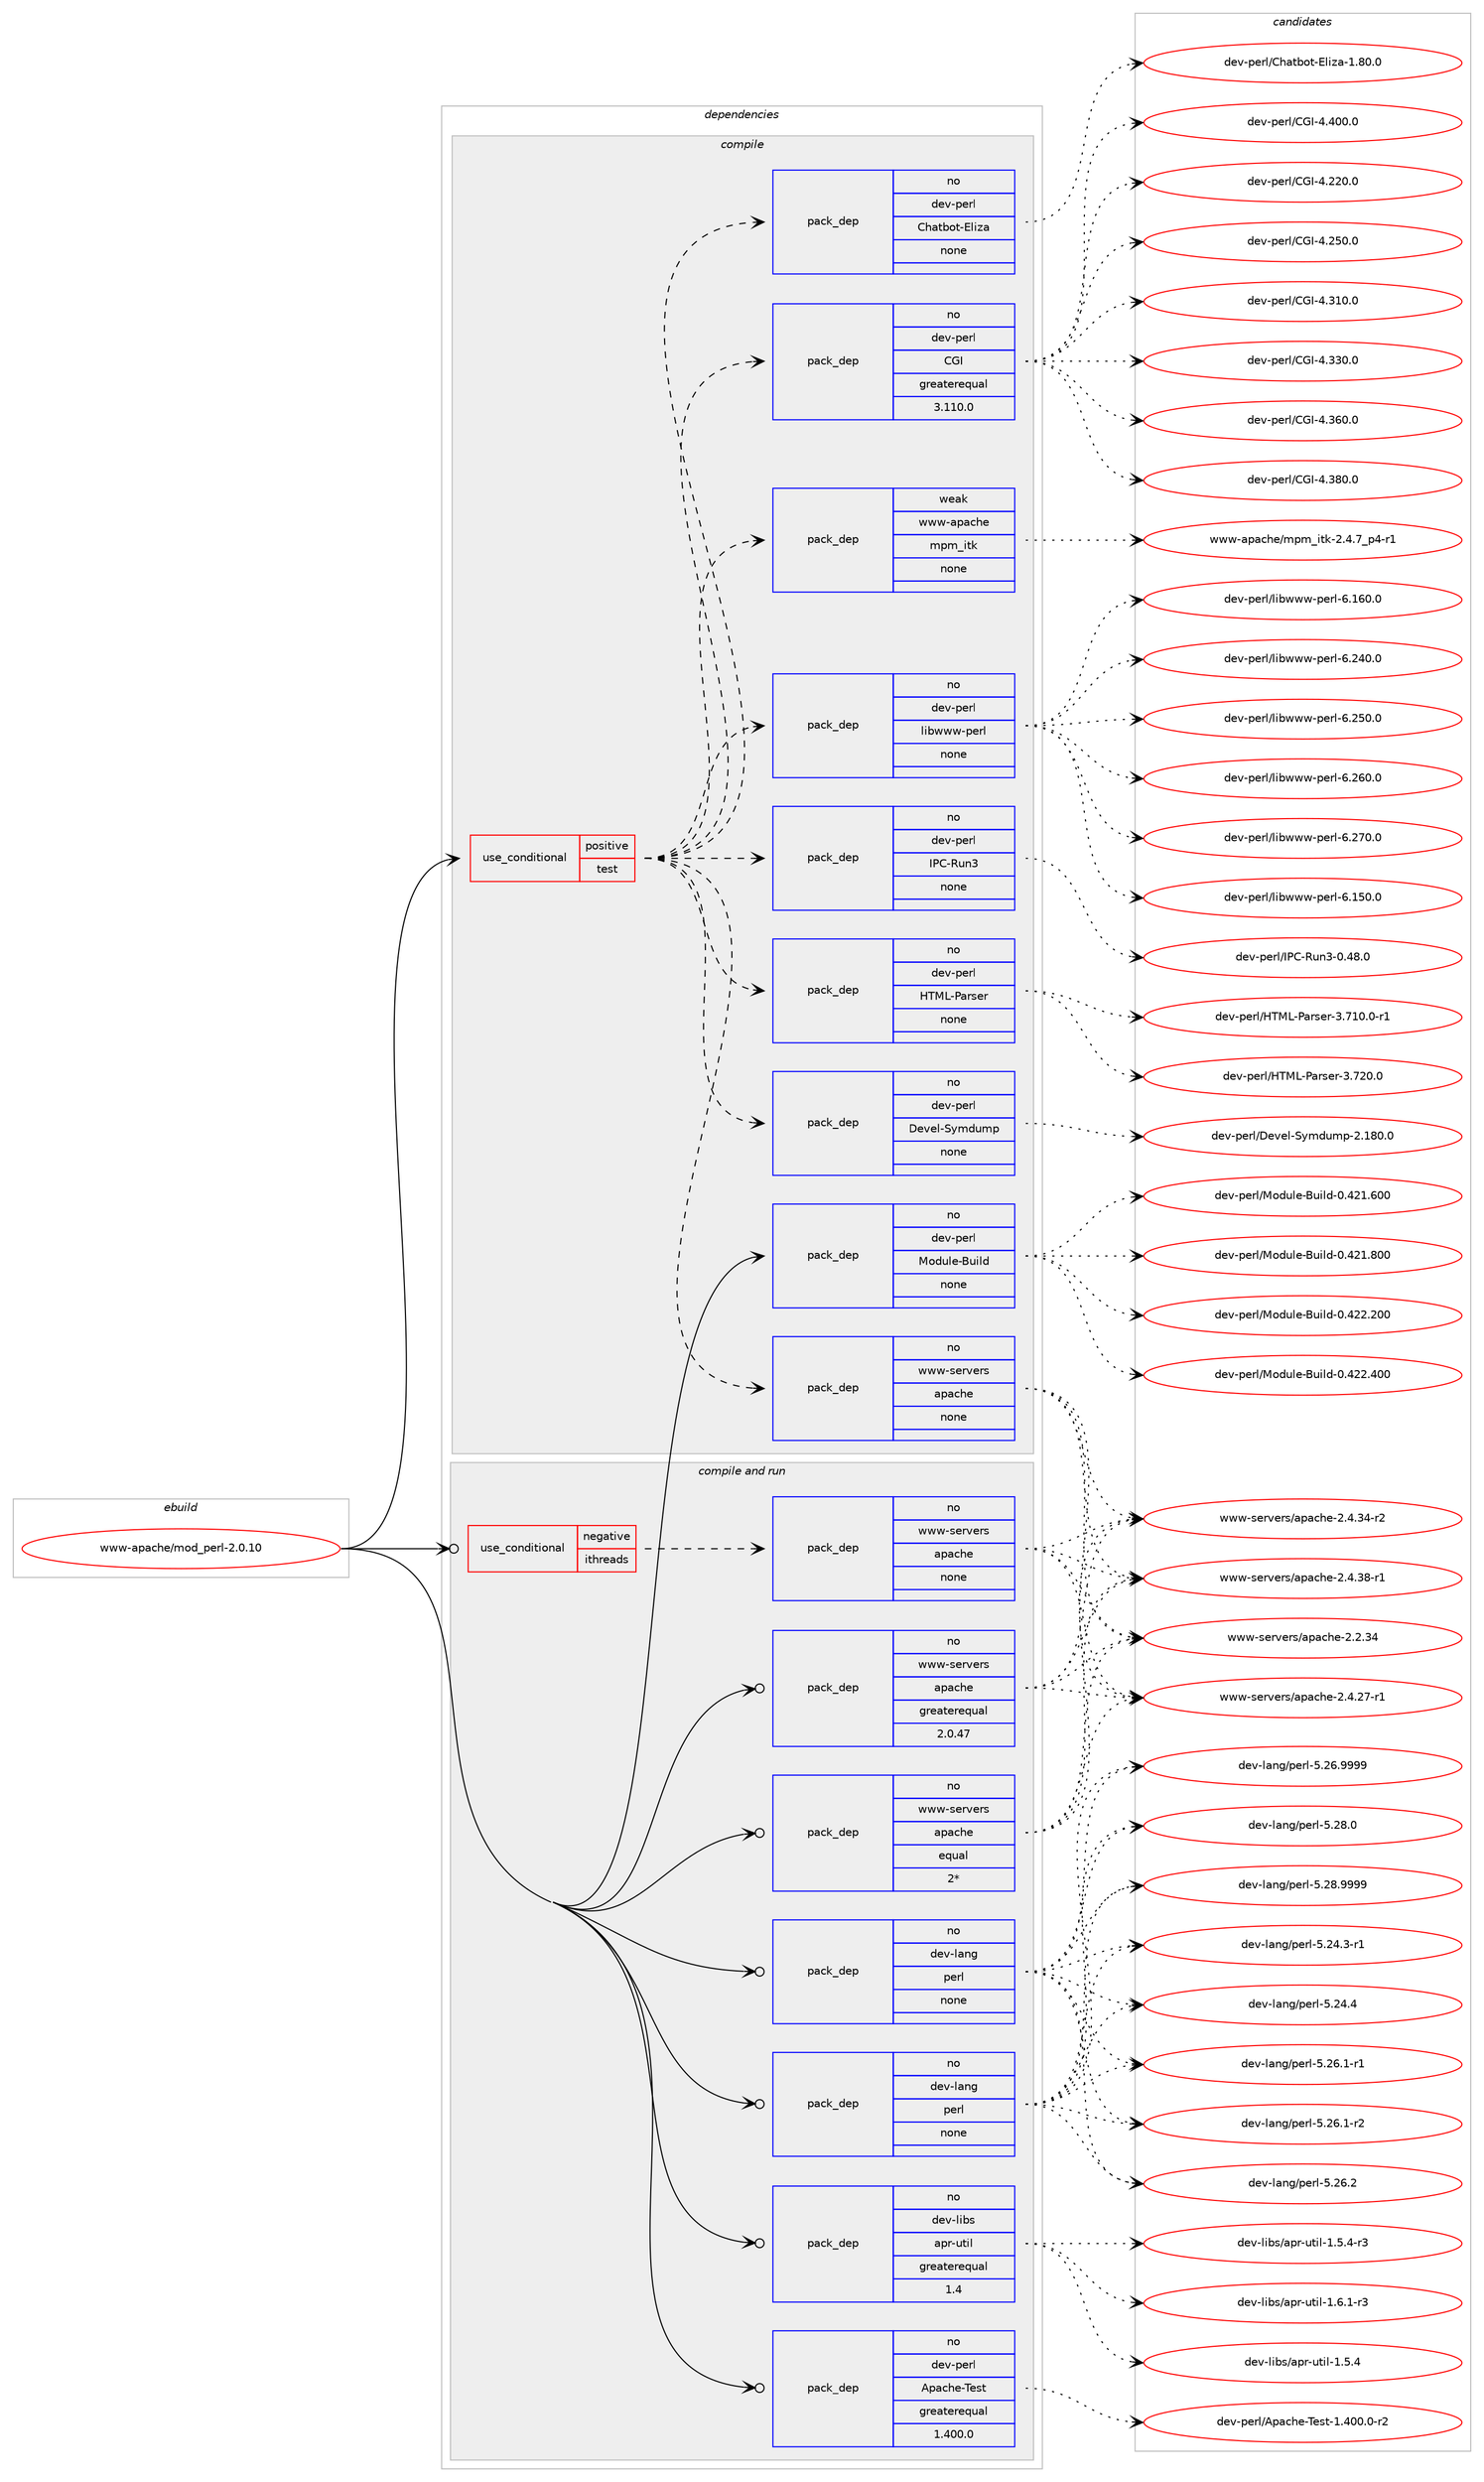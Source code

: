 digraph prolog {

# *************
# Graph options
# *************

newrank=true;
concentrate=true;
compound=true;
graph [rankdir=LR,fontname=Helvetica,fontsize=10,ranksep=1.5];#, ranksep=2.5, nodesep=0.2];
edge  [arrowhead=vee];
node  [fontname=Helvetica,fontsize=10];

# **********
# The ebuild
# **********

subgraph cluster_leftcol {
color=gray;
rank=same;
label=<<i>ebuild</i>>;
id [label="www-apache/mod_perl-2.0.10", color=red, width=4, href="../www-apache/mod_perl-2.0.10.svg"];
}

# ****************
# The dependencies
# ****************

subgraph cluster_midcol {
color=gray;
label=<<i>dependencies</i>>;
subgraph cluster_compile {
fillcolor="#eeeeee";
style=filled;
label=<<i>compile</i>>;
subgraph cond462836 {
dependency1743587 [label=<<TABLE BORDER="0" CELLBORDER="1" CELLSPACING="0" CELLPADDING="4"><TR><TD ROWSPAN="3" CELLPADDING="10">use_conditional</TD></TR><TR><TD>positive</TD></TR><TR><TD>test</TD></TR></TABLE>>, shape=none, color=red];
subgraph pack1251623 {
dependency1743588 [label=<<TABLE BORDER="0" CELLBORDER="1" CELLSPACING="0" CELLPADDING="4" WIDTH="220"><TR><TD ROWSPAN="6" CELLPADDING="30">pack_dep</TD></TR><TR><TD WIDTH="110">no</TD></TR><TR><TD>dev-perl</TD></TR><TR><TD>CGI</TD></TR><TR><TD>greaterequal</TD></TR><TR><TD>3.110.0</TD></TR></TABLE>>, shape=none, color=blue];
}
dependency1743587:e -> dependency1743588:w [weight=20,style="dashed",arrowhead="vee"];
subgraph pack1251624 {
dependency1743589 [label=<<TABLE BORDER="0" CELLBORDER="1" CELLSPACING="0" CELLPADDING="4" WIDTH="220"><TR><TD ROWSPAN="6" CELLPADDING="30">pack_dep</TD></TR><TR><TD WIDTH="110">no</TD></TR><TR><TD>dev-perl</TD></TR><TR><TD>Chatbot-Eliza</TD></TR><TR><TD>none</TD></TR><TR><TD></TD></TR></TABLE>>, shape=none, color=blue];
}
dependency1743587:e -> dependency1743589:w [weight=20,style="dashed",arrowhead="vee"];
subgraph pack1251625 {
dependency1743590 [label=<<TABLE BORDER="0" CELLBORDER="1" CELLSPACING="0" CELLPADDING="4" WIDTH="220"><TR><TD ROWSPAN="6" CELLPADDING="30">pack_dep</TD></TR><TR><TD WIDTH="110">no</TD></TR><TR><TD>dev-perl</TD></TR><TR><TD>Devel-Symdump</TD></TR><TR><TD>none</TD></TR><TR><TD></TD></TR></TABLE>>, shape=none, color=blue];
}
dependency1743587:e -> dependency1743590:w [weight=20,style="dashed",arrowhead="vee"];
subgraph pack1251626 {
dependency1743591 [label=<<TABLE BORDER="0" CELLBORDER="1" CELLSPACING="0" CELLPADDING="4" WIDTH="220"><TR><TD ROWSPAN="6" CELLPADDING="30">pack_dep</TD></TR><TR><TD WIDTH="110">no</TD></TR><TR><TD>dev-perl</TD></TR><TR><TD>HTML-Parser</TD></TR><TR><TD>none</TD></TR><TR><TD></TD></TR></TABLE>>, shape=none, color=blue];
}
dependency1743587:e -> dependency1743591:w [weight=20,style="dashed",arrowhead="vee"];
subgraph pack1251627 {
dependency1743592 [label=<<TABLE BORDER="0" CELLBORDER="1" CELLSPACING="0" CELLPADDING="4" WIDTH="220"><TR><TD ROWSPAN="6" CELLPADDING="30">pack_dep</TD></TR><TR><TD WIDTH="110">no</TD></TR><TR><TD>dev-perl</TD></TR><TR><TD>IPC-Run3</TD></TR><TR><TD>none</TD></TR><TR><TD></TD></TR></TABLE>>, shape=none, color=blue];
}
dependency1743587:e -> dependency1743592:w [weight=20,style="dashed",arrowhead="vee"];
subgraph pack1251628 {
dependency1743593 [label=<<TABLE BORDER="0" CELLBORDER="1" CELLSPACING="0" CELLPADDING="4" WIDTH="220"><TR><TD ROWSPAN="6" CELLPADDING="30">pack_dep</TD></TR><TR><TD WIDTH="110">no</TD></TR><TR><TD>dev-perl</TD></TR><TR><TD>libwww-perl</TD></TR><TR><TD>none</TD></TR><TR><TD></TD></TR></TABLE>>, shape=none, color=blue];
}
dependency1743587:e -> dependency1743593:w [weight=20,style="dashed",arrowhead="vee"];
subgraph pack1251629 {
dependency1743594 [label=<<TABLE BORDER="0" CELLBORDER="1" CELLSPACING="0" CELLPADDING="4" WIDTH="220"><TR><TD ROWSPAN="6" CELLPADDING="30">pack_dep</TD></TR><TR><TD WIDTH="110">no</TD></TR><TR><TD>www-servers</TD></TR><TR><TD>apache</TD></TR><TR><TD>none</TD></TR><TR><TD></TD></TR></TABLE>>, shape=none, color=blue];
}
dependency1743587:e -> dependency1743594:w [weight=20,style="dashed",arrowhead="vee"];
subgraph pack1251630 {
dependency1743595 [label=<<TABLE BORDER="0" CELLBORDER="1" CELLSPACING="0" CELLPADDING="4" WIDTH="220"><TR><TD ROWSPAN="6" CELLPADDING="30">pack_dep</TD></TR><TR><TD WIDTH="110">weak</TD></TR><TR><TD>www-apache</TD></TR><TR><TD>mpm_itk</TD></TR><TR><TD>none</TD></TR><TR><TD></TD></TR></TABLE>>, shape=none, color=blue];
}
dependency1743587:e -> dependency1743595:w [weight=20,style="dashed",arrowhead="vee"];
}
id:e -> dependency1743587:w [weight=20,style="solid",arrowhead="vee"];
subgraph pack1251631 {
dependency1743596 [label=<<TABLE BORDER="0" CELLBORDER="1" CELLSPACING="0" CELLPADDING="4" WIDTH="220"><TR><TD ROWSPAN="6" CELLPADDING="30">pack_dep</TD></TR><TR><TD WIDTH="110">no</TD></TR><TR><TD>dev-perl</TD></TR><TR><TD>Module-Build</TD></TR><TR><TD>none</TD></TR><TR><TD></TD></TR></TABLE>>, shape=none, color=blue];
}
id:e -> dependency1743596:w [weight=20,style="solid",arrowhead="vee"];
}
subgraph cluster_compileandrun {
fillcolor="#eeeeee";
style=filled;
label=<<i>compile and run</i>>;
subgraph cond462837 {
dependency1743597 [label=<<TABLE BORDER="0" CELLBORDER="1" CELLSPACING="0" CELLPADDING="4"><TR><TD ROWSPAN="3" CELLPADDING="10">use_conditional</TD></TR><TR><TD>negative</TD></TR><TR><TD>ithreads</TD></TR></TABLE>>, shape=none, color=red];
subgraph pack1251632 {
dependency1743598 [label=<<TABLE BORDER="0" CELLBORDER="1" CELLSPACING="0" CELLPADDING="4" WIDTH="220"><TR><TD ROWSPAN="6" CELLPADDING="30">pack_dep</TD></TR><TR><TD WIDTH="110">no</TD></TR><TR><TD>www-servers</TD></TR><TR><TD>apache</TD></TR><TR><TD>none</TD></TR><TR><TD></TD></TR></TABLE>>, shape=none, color=blue];
}
dependency1743597:e -> dependency1743598:w [weight=20,style="dashed",arrowhead="vee"];
}
id:e -> dependency1743597:w [weight=20,style="solid",arrowhead="odotvee"];
subgraph pack1251633 {
dependency1743599 [label=<<TABLE BORDER="0" CELLBORDER="1" CELLSPACING="0" CELLPADDING="4" WIDTH="220"><TR><TD ROWSPAN="6" CELLPADDING="30">pack_dep</TD></TR><TR><TD WIDTH="110">no</TD></TR><TR><TD>dev-lang</TD></TR><TR><TD>perl</TD></TR><TR><TD>none</TD></TR><TR><TD></TD></TR></TABLE>>, shape=none, color=blue];
}
id:e -> dependency1743599:w [weight=20,style="solid",arrowhead="odotvee"];
subgraph pack1251634 {
dependency1743600 [label=<<TABLE BORDER="0" CELLBORDER="1" CELLSPACING="0" CELLPADDING="4" WIDTH="220"><TR><TD ROWSPAN="6" CELLPADDING="30">pack_dep</TD></TR><TR><TD WIDTH="110">no</TD></TR><TR><TD>dev-lang</TD></TR><TR><TD>perl</TD></TR><TR><TD>none</TD></TR><TR><TD></TD></TR></TABLE>>, shape=none, color=blue];
}
id:e -> dependency1743600:w [weight=20,style="solid",arrowhead="odotvee"];
subgraph pack1251635 {
dependency1743601 [label=<<TABLE BORDER="0" CELLBORDER="1" CELLSPACING="0" CELLPADDING="4" WIDTH="220"><TR><TD ROWSPAN="6" CELLPADDING="30">pack_dep</TD></TR><TR><TD WIDTH="110">no</TD></TR><TR><TD>dev-libs</TD></TR><TR><TD>apr-util</TD></TR><TR><TD>greaterequal</TD></TR><TR><TD>1.4</TD></TR></TABLE>>, shape=none, color=blue];
}
id:e -> dependency1743601:w [weight=20,style="solid",arrowhead="odotvee"];
subgraph pack1251636 {
dependency1743602 [label=<<TABLE BORDER="0" CELLBORDER="1" CELLSPACING="0" CELLPADDING="4" WIDTH="220"><TR><TD ROWSPAN="6" CELLPADDING="30">pack_dep</TD></TR><TR><TD WIDTH="110">no</TD></TR><TR><TD>dev-perl</TD></TR><TR><TD>Apache-Test</TD></TR><TR><TD>greaterequal</TD></TR><TR><TD>1.400.0</TD></TR></TABLE>>, shape=none, color=blue];
}
id:e -> dependency1743602:w [weight=20,style="solid",arrowhead="odotvee"];
subgraph pack1251637 {
dependency1743603 [label=<<TABLE BORDER="0" CELLBORDER="1" CELLSPACING="0" CELLPADDING="4" WIDTH="220"><TR><TD ROWSPAN="6" CELLPADDING="30">pack_dep</TD></TR><TR><TD WIDTH="110">no</TD></TR><TR><TD>www-servers</TD></TR><TR><TD>apache</TD></TR><TR><TD>equal</TD></TR><TR><TD>2*</TD></TR></TABLE>>, shape=none, color=blue];
}
id:e -> dependency1743603:w [weight=20,style="solid",arrowhead="odotvee"];
subgraph pack1251638 {
dependency1743604 [label=<<TABLE BORDER="0" CELLBORDER="1" CELLSPACING="0" CELLPADDING="4" WIDTH="220"><TR><TD ROWSPAN="6" CELLPADDING="30">pack_dep</TD></TR><TR><TD WIDTH="110">no</TD></TR><TR><TD>www-servers</TD></TR><TR><TD>apache</TD></TR><TR><TD>greaterequal</TD></TR><TR><TD>2.0.47</TD></TR></TABLE>>, shape=none, color=blue];
}
id:e -> dependency1743604:w [weight=20,style="solid",arrowhead="odotvee"];
}
subgraph cluster_run {
fillcolor="#eeeeee";
style=filled;
label=<<i>run</i>>;
}
}

# **************
# The candidates
# **************

subgraph cluster_choices {
rank=same;
color=gray;
label=<<i>candidates</i>>;

subgraph choice1251623 {
color=black;
nodesep=1;
choice10010111845112101114108476771734552465050484648 [label="dev-perl/CGI-4.220.0", color=red, width=4,href="../dev-perl/CGI-4.220.0.svg"];
choice10010111845112101114108476771734552465053484648 [label="dev-perl/CGI-4.250.0", color=red, width=4,href="../dev-perl/CGI-4.250.0.svg"];
choice10010111845112101114108476771734552465149484648 [label="dev-perl/CGI-4.310.0", color=red, width=4,href="../dev-perl/CGI-4.310.0.svg"];
choice10010111845112101114108476771734552465151484648 [label="dev-perl/CGI-4.330.0", color=red, width=4,href="../dev-perl/CGI-4.330.0.svg"];
choice10010111845112101114108476771734552465154484648 [label="dev-perl/CGI-4.360.0", color=red, width=4,href="../dev-perl/CGI-4.360.0.svg"];
choice10010111845112101114108476771734552465156484648 [label="dev-perl/CGI-4.380.0", color=red, width=4,href="../dev-perl/CGI-4.380.0.svg"];
choice10010111845112101114108476771734552465248484648 [label="dev-perl/CGI-4.400.0", color=red, width=4,href="../dev-perl/CGI-4.400.0.svg"];
dependency1743588:e -> choice10010111845112101114108476771734552465050484648:w [style=dotted,weight="100"];
dependency1743588:e -> choice10010111845112101114108476771734552465053484648:w [style=dotted,weight="100"];
dependency1743588:e -> choice10010111845112101114108476771734552465149484648:w [style=dotted,weight="100"];
dependency1743588:e -> choice10010111845112101114108476771734552465151484648:w [style=dotted,weight="100"];
dependency1743588:e -> choice10010111845112101114108476771734552465154484648:w [style=dotted,weight="100"];
dependency1743588:e -> choice10010111845112101114108476771734552465156484648:w [style=dotted,weight="100"];
dependency1743588:e -> choice10010111845112101114108476771734552465248484648:w [style=dotted,weight="100"];
}
subgraph choice1251624 {
color=black;
nodesep=1;
choice100101118451121011141084767104971169811111645691081051229745494656484648 [label="dev-perl/Chatbot-Eliza-1.80.0", color=red, width=4,href="../dev-perl/Chatbot-Eliza-1.80.0.svg"];
dependency1743589:e -> choice100101118451121011141084767104971169811111645691081051229745494656484648:w [style=dotted,weight="100"];
}
subgraph choice1251625 {
color=black;
nodesep=1;
choice10010111845112101114108476810111810110845831211091001171091124550464956484648 [label="dev-perl/Devel-Symdump-2.180.0", color=red, width=4,href="../dev-perl/Devel-Symdump-2.180.0.svg"];
dependency1743590:e -> choice10010111845112101114108476810111810110845831211091001171091124550464956484648:w [style=dotted,weight="100"];
}
subgraph choice1251626 {
color=black;
nodesep=1;
choice10010111845112101114108477284777645809711411510111445514655494846484511449 [label="dev-perl/HTML-Parser-3.710.0-r1", color=red, width=4,href="../dev-perl/HTML-Parser-3.710.0-r1.svg"];
choice1001011184511210111410847728477764580971141151011144551465550484648 [label="dev-perl/HTML-Parser-3.720.0", color=red, width=4,href="../dev-perl/HTML-Parser-3.720.0.svg"];
dependency1743591:e -> choice10010111845112101114108477284777645809711411510111445514655494846484511449:w [style=dotted,weight="100"];
dependency1743591:e -> choice1001011184511210111410847728477764580971141151011144551465550484648:w [style=dotted,weight="100"];
}
subgraph choice1251627 {
color=black;
nodesep=1;
choice100101118451121011141084773806745821171105145484652564648 [label="dev-perl/IPC-Run3-0.48.0", color=red, width=4,href="../dev-perl/IPC-Run3-0.48.0.svg"];
dependency1743592:e -> choice100101118451121011141084773806745821171105145484652564648:w [style=dotted,weight="100"];
}
subgraph choice1251628 {
color=black;
nodesep=1;
choice100101118451121011141084710810598119119119451121011141084554464953484648 [label="dev-perl/libwww-perl-6.150.0", color=red, width=4,href="../dev-perl/libwww-perl-6.150.0.svg"];
choice100101118451121011141084710810598119119119451121011141084554464954484648 [label="dev-perl/libwww-perl-6.160.0", color=red, width=4,href="../dev-perl/libwww-perl-6.160.0.svg"];
choice100101118451121011141084710810598119119119451121011141084554465052484648 [label="dev-perl/libwww-perl-6.240.0", color=red, width=4,href="../dev-perl/libwww-perl-6.240.0.svg"];
choice100101118451121011141084710810598119119119451121011141084554465053484648 [label="dev-perl/libwww-perl-6.250.0", color=red, width=4,href="../dev-perl/libwww-perl-6.250.0.svg"];
choice100101118451121011141084710810598119119119451121011141084554465054484648 [label="dev-perl/libwww-perl-6.260.0", color=red, width=4,href="../dev-perl/libwww-perl-6.260.0.svg"];
choice100101118451121011141084710810598119119119451121011141084554465055484648 [label="dev-perl/libwww-perl-6.270.0", color=red, width=4,href="../dev-perl/libwww-perl-6.270.0.svg"];
dependency1743593:e -> choice100101118451121011141084710810598119119119451121011141084554464953484648:w [style=dotted,weight="100"];
dependency1743593:e -> choice100101118451121011141084710810598119119119451121011141084554464954484648:w [style=dotted,weight="100"];
dependency1743593:e -> choice100101118451121011141084710810598119119119451121011141084554465052484648:w [style=dotted,weight="100"];
dependency1743593:e -> choice100101118451121011141084710810598119119119451121011141084554465053484648:w [style=dotted,weight="100"];
dependency1743593:e -> choice100101118451121011141084710810598119119119451121011141084554465054484648:w [style=dotted,weight="100"];
dependency1743593:e -> choice100101118451121011141084710810598119119119451121011141084554465055484648:w [style=dotted,weight="100"];
}
subgraph choice1251629 {
color=black;
nodesep=1;
choice119119119451151011141181011141154797112979910410145504650465152 [label="www-servers/apache-2.2.34", color=red, width=4,href="../www-servers/apache-2.2.34.svg"];
choice1191191194511510111411810111411547971129799104101455046524650554511449 [label="www-servers/apache-2.4.27-r1", color=red, width=4,href="../www-servers/apache-2.4.27-r1.svg"];
choice1191191194511510111411810111411547971129799104101455046524651524511450 [label="www-servers/apache-2.4.34-r2", color=red, width=4,href="../www-servers/apache-2.4.34-r2.svg"];
choice1191191194511510111411810111411547971129799104101455046524651564511449 [label="www-servers/apache-2.4.38-r1", color=red, width=4,href="../www-servers/apache-2.4.38-r1.svg"];
dependency1743594:e -> choice119119119451151011141181011141154797112979910410145504650465152:w [style=dotted,weight="100"];
dependency1743594:e -> choice1191191194511510111411810111411547971129799104101455046524650554511449:w [style=dotted,weight="100"];
dependency1743594:e -> choice1191191194511510111411810111411547971129799104101455046524651524511450:w [style=dotted,weight="100"];
dependency1743594:e -> choice1191191194511510111411810111411547971129799104101455046524651564511449:w [style=dotted,weight="100"];
}
subgraph choice1251630 {
color=black;
nodesep=1;
choice11911911945971129799104101471091121099510511610745504652465595112524511449 [label="www-apache/mpm_itk-2.4.7_p4-r1", color=red, width=4,href="../www-apache/mpm_itk-2.4.7_p4-r1.svg"];
dependency1743595:e -> choice11911911945971129799104101471091121099510511610745504652465595112524511449:w [style=dotted,weight="100"];
}
subgraph choice1251631 {
color=black;
nodesep=1;
choice100101118451121011141084777111100117108101456611710510810045484652504946544848 [label="dev-perl/Module-Build-0.421.600", color=red, width=4,href="../dev-perl/Module-Build-0.421.600.svg"];
choice100101118451121011141084777111100117108101456611710510810045484652504946564848 [label="dev-perl/Module-Build-0.421.800", color=red, width=4,href="../dev-perl/Module-Build-0.421.800.svg"];
choice100101118451121011141084777111100117108101456611710510810045484652505046504848 [label="dev-perl/Module-Build-0.422.200", color=red, width=4,href="../dev-perl/Module-Build-0.422.200.svg"];
choice100101118451121011141084777111100117108101456611710510810045484652505046524848 [label="dev-perl/Module-Build-0.422.400", color=red, width=4,href="../dev-perl/Module-Build-0.422.400.svg"];
dependency1743596:e -> choice100101118451121011141084777111100117108101456611710510810045484652504946544848:w [style=dotted,weight="100"];
dependency1743596:e -> choice100101118451121011141084777111100117108101456611710510810045484652504946564848:w [style=dotted,weight="100"];
dependency1743596:e -> choice100101118451121011141084777111100117108101456611710510810045484652505046504848:w [style=dotted,weight="100"];
dependency1743596:e -> choice100101118451121011141084777111100117108101456611710510810045484652505046524848:w [style=dotted,weight="100"];
}
subgraph choice1251632 {
color=black;
nodesep=1;
choice119119119451151011141181011141154797112979910410145504650465152 [label="www-servers/apache-2.2.34", color=red, width=4,href="../www-servers/apache-2.2.34.svg"];
choice1191191194511510111411810111411547971129799104101455046524650554511449 [label="www-servers/apache-2.4.27-r1", color=red, width=4,href="../www-servers/apache-2.4.27-r1.svg"];
choice1191191194511510111411810111411547971129799104101455046524651524511450 [label="www-servers/apache-2.4.34-r2", color=red, width=4,href="../www-servers/apache-2.4.34-r2.svg"];
choice1191191194511510111411810111411547971129799104101455046524651564511449 [label="www-servers/apache-2.4.38-r1", color=red, width=4,href="../www-servers/apache-2.4.38-r1.svg"];
dependency1743598:e -> choice119119119451151011141181011141154797112979910410145504650465152:w [style=dotted,weight="100"];
dependency1743598:e -> choice1191191194511510111411810111411547971129799104101455046524650554511449:w [style=dotted,weight="100"];
dependency1743598:e -> choice1191191194511510111411810111411547971129799104101455046524651524511450:w [style=dotted,weight="100"];
dependency1743598:e -> choice1191191194511510111411810111411547971129799104101455046524651564511449:w [style=dotted,weight="100"];
}
subgraph choice1251633 {
color=black;
nodesep=1;
choice100101118451089711010347112101114108455346505246514511449 [label="dev-lang/perl-5.24.3-r1", color=red, width=4,href="../dev-lang/perl-5.24.3-r1.svg"];
choice10010111845108971101034711210111410845534650524652 [label="dev-lang/perl-5.24.4", color=red, width=4,href="../dev-lang/perl-5.24.4.svg"];
choice100101118451089711010347112101114108455346505446494511449 [label="dev-lang/perl-5.26.1-r1", color=red, width=4,href="../dev-lang/perl-5.26.1-r1.svg"];
choice100101118451089711010347112101114108455346505446494511450 [label="dev-lang/perl-5.26.1-r2", color=red, width=4,href="../dev-lang/perl-5.26.1-r2.svg"];
choice10010111845108971101034711210111410845534650544650 [label="dev-lang/perl-5.26.2", color=red, width=4,href="../dev-lang/perl-5.26.2.svg"];
choice10010111845108971101034711210111410845534650544657575757 [label="dev-lang/perl-5.26.9999", color=red, width=4,href="../dev-lang/perl-5.26.9999.svg"];
choice10010111845108971101034711210111410845534650564648 [label="dev-lang/perl-5.28.0", color=red, width=4,href="../dev-lang/perl-5.28.0.svg"];
choice10010111845108971101034711210111410845534650564657575757 [label="dev-lang/perl-5.28.9999", color=red, width=4,href="../dev-lang/perl-5.28.9999.svg"];
dependency1743599:e -> choice100101118451089711010347112101114108455346505246514511449:w [style=dotted,weight="100"];
dependency1743599:e -> choice10010111845108971101034711210111410845534650524652:w [style=dotted,weight="100"];
dependency1743599:e -> choice100101118451089711010347112101114108455346505446494511449:w [style=dotted,weight="100"];
dependency1743599:e -> choice100101118451089711010347112101114108455346505446494511450:w [style=dotted,weight="100"];
dependency1743599:e -> choice10010111845108971101034711210111410845534650544650:w [style=dotted,weight="100"];
dependency1743599:e -> choice10010111845108971101034711210111410845534650544657575757:w [style=dotted,weight="100"];
dependency1743599:e -> choice10010111845108971101034711210111410845534650564648:w [style=dotted,weight="100"];
dependency1743599:e -> choice10010111845108971101034711210111410845534650564657575757:w [style=dotted,weight="100"];
}
subgraph choice1251634 {
color=black;
nodesep=1;
choice100101118451089711010347112101114108455346505246514511449 [label="dev-lang/perl-5.24.3-r1", color=red, width=4,href="../dev-lang/perl-5.24.3-r1.svg"];
choice10010111845108971101034711210111410845534650524652 [label="dev-lang/perl-5.24.4", color=red, width=4,href="../dev-lang/perl-5.24.4.svg"];
choice100101118451089711010347112101114108455346505446494511449 [label="dev-lang/perl-5.26.1-r1", color=red, width=4,href="../dev-lang/perl-5.26.1-r1.svg"];
choice100101118451089711010347112101114108455346505446494511450 [label="dev-lang/perl-5.26.1-r2", color=red, width=4,href="../dev-lang/perl-5.26.1-r2.svg"];
choice10010111845108971101034711210111410845534650544650 [label="dev-lang/perl-5.26.2", color=red, width=4,href="../dev-lang/perl-5.26.2.svg"];
choice10010111845108971101034711210111410845534650544657575757 [label="dev-lang/perl-5.26.9999", color=red, width=4,href="../dev-lang/perl-5.26.9999.svg"];
choice10010111845108971101034711210111410845534650564648 [label="dev-lang/perl-5.28.0", color=red, width=4,href="../dev-lang/perl-5.28.0.svg"];
choice10010111845108971101034711210111410845534650564657575757 [label="dev-lang/perl-5.28.9999", color=red, width=4,href="../dev-lang/perl-5.28.9999.svg"];
dependency1743600:e -> choice100101118451089711010347112101114108455346505246514511449:w [style=dotted,weight="100"];
dependency1743600:e -> choice10010111845108971101034711210111410845534650524652:w [style=dotted,weight="100"];
dependency1743600:e -> choice100101118451089711010347112101114108455346505446494511449:w [style=dotted,weight="100"];
dependency1743600:e -> choice100101118451089711010347112101114108455346505446494511450:w [style=dotted,weight="100"];
dependency1743600:e -> choice10010111845108971101034711210111410845534650544650:w [style=dotted,weight="100"];
dependency1743600:e -> choice10010111845108971101034711210111410845534650544657575757:w [style=dotted,weight="100"];
dependency1743600:e -> choice10010111845108971101034711210111410845534650564648:w [style=dotted,weight="100"];
dependency1743600:e -> choice10010111845108971101034711210111410845534650564657575757:w [style=dotted,weight="100"];
}
subgraph choice1251635 {
color=black;
nodesep=1;
choice1001011184510810598115479711211445117116105108454946534652 [label="dev-libs/apr-util-1.5.4", color=red, width=4,href="../dev-libs/apr-util-1.5.4.svg"];
choice10010111845108105981154797112114451171161051084549465346524511451 [label="dev-libs/apr-util-1.5.4-r3", color=red, width=4,href="../dev-libs/apr-util-1.5.4-r3.svg"];
choice10010111845108105981154797112114451171161051084549465446494511451 [label="dev-libs/apr-util-1.6.1-r3", color=red, width=4,href="../dev-libs/apr-util-1.6.1-r3.svg"];
dependency1743601:e -> choice1001011184510810598115479711211445117116105108454946534652:w [style=dotted,weight="100"];
dependency1743601:e -> choice10010111845108105981154797112114451171161051084549465346524511451:w [style=dotted,weight="100"];
dependency1743601:e -> choice10010111845108105981154797112114451171161051084549465446494511451:w [style=dotted,weight="100"];
}
subgraph choice1251636 {
color=black;
nodesep=1;
choice1001011184511210111410847651129799104101458410111511645494652484846484511450 [label="dev-perl/Apache-Test-1.400.0-r2", color=red, width=4,href="../dev-perl/Apache-Test-1.400.0-r2.svg"];
dependency1743602:e -> choice1001011184511210111410847651129799104101458410111511645494652484846484511450:w [style=dotted,weight="100"];
}
subgraph choice1251637 {
color=black;
nodesep=1;
choice119119119451151011141181011141154797112979910410145504650465152 [label="www-servers/apache-2.2.34", color=red, width=4,href="../www-servers/apache-2.2.34.svg"];
choice1191191194511510111411810111411547971129799104101455046524650554511449 [label="www-servers/apache-2.4.27-r1", color=red, width=4,href="../www-servers/apache-2.4.27-r1.svg"];
choice1191191194511510111411810111411547971129799104101455046524651524511450 [label="www-servers/apache-2.4.34-r2", color=red, width=4,href="../www-servers/apache-2.4.34-r2.svg"];
choice1191191194511510111411810111411547971129799104101455046524651564511449 [label="www-servers/apache-2.4.38-r1", color=red, width=4,href="../www-servers/apache-2.4.38-r1.svg"];
dependency1743603:e -> choice119119119451151011141181011141154797112979910410145504650465152:w [style=dotted,weight="100"];
dependency1743603:e -> choice1191191194511510111411810111411547971129799104101455046524650554511449:w [style=dotted,weight="100"];
dependency1743603:e -> choice1191191194511510111411810111411547971129799104101455046524651524511450:w [style=dotted,weight="100"];
dependency1743603:e -> choice1191191194511510111411810111411547971129799104101455046524651564511449:w [style=dotted,weight="100"];
}
subgraph choice1251638 {
color=black;
nodesep=1;
choice119119119451151011141181011141154797112979910410145504650465152 [label="www-servers/apache-2.2.34", color=red, width=4,href="../www-servers/apache-2.2.34.svg"];
choice1191191194511510111411810111411547971129799104101455046524650554511449 [label="www-servers/apache-2.4.27-r1", color=red, width=4,href="../www-servers/apache-2.4.27-r1.svg"];
choice1191191194511510111411810111411547971129799104101455046524651524511450 [label="www-servers/apache-2.4.34-r2", color=red, width=4,href="../www-servers/apache-2.4.34-r2.svg"];
choice1191191194511510111411810111411547971129799104101455046524651564511449 [label="www-servers/apache-2.4.38-r1", color=red, width=4,href="../www-servers/apache-2.4.38-r1.svg"];
dependency1743604:e -> choice119119119451151011141181011141154797112979910410145504650465152:w [style=dotted,weight="100"];
dependency1743604:e -> choice1191191194511510111411810111411547971129799104101455046524650554511449:w [style=dotted,weight="100"];
dependency1743604:e -> choice1191191194511510111411810111411547971129799104101455046524651524511450:w [style=dotted,weight="100"];
dependency1743604:e -> choice1191191194511510111411810111411547971129799104101455046524651564511449:w [style=dotted,weight="100"];
}
}

}
